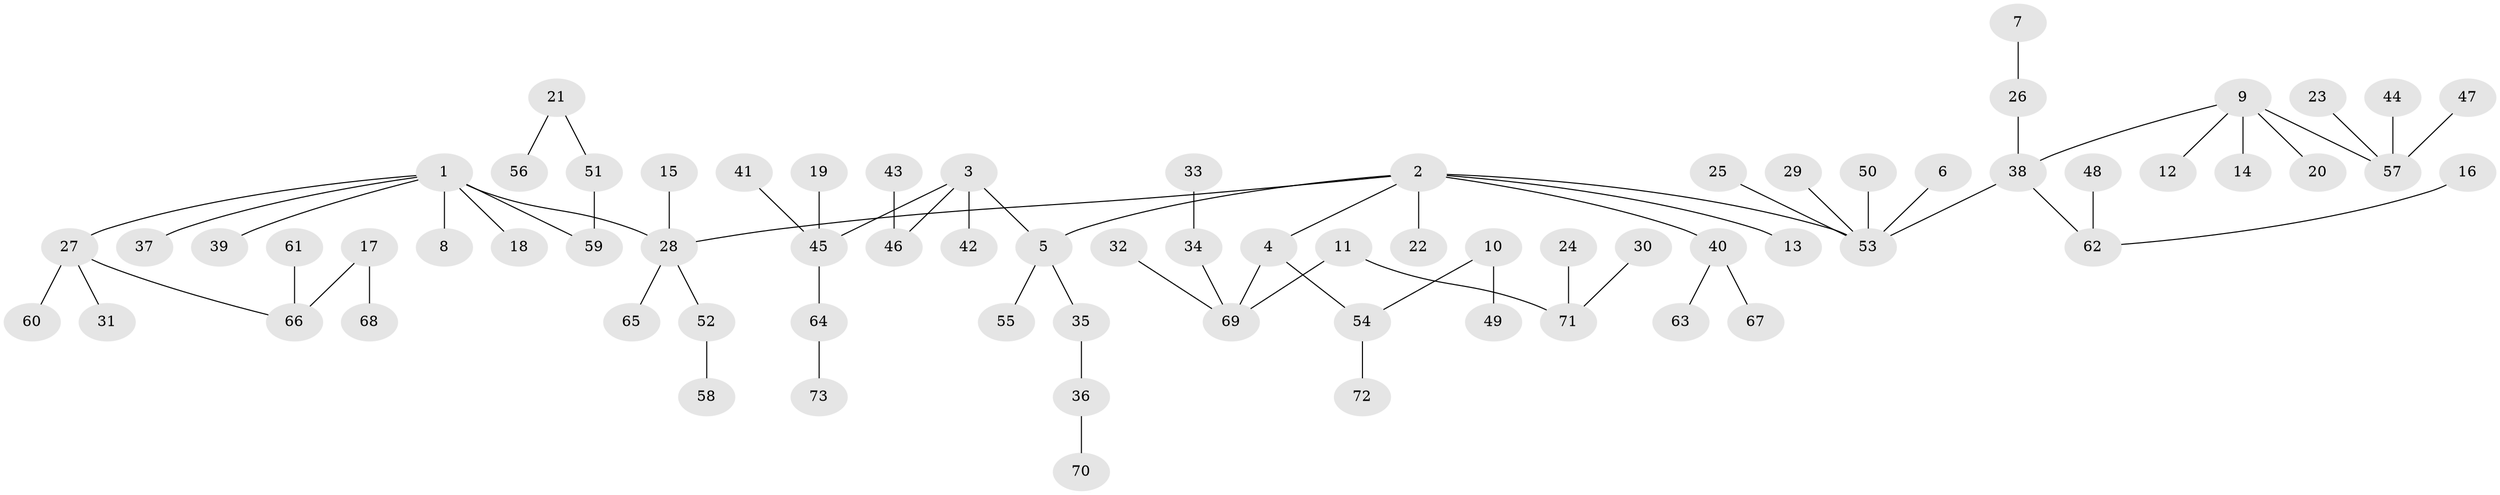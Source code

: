 // original degree distribution, {2: 0.2465753424657534, 5: 0.04794520547945205, 4: 0.04794520547945205, 6: 0.02054794520547945, 3: 0.13013698630136986, 7: 0.00684931506849315, 1: 0.5}
// Generated by graph-tools (version 1.1) at 2025/26/03/09/25 03:26:31]
// undirected, 73 vertices, 72 edges
graph export_dot {
graph [start="1"]
  node [color=gray90,style=filled];
  1;
  2;
  3;
  4;
  5;
  6;
  7;
  8;
  9;
  10;
  11;
  12;
  13;
  14;
  15;
  16;
  17;
  18;
  19;
  20;
  21;
  22;
  23;
  24;
  25;
  26;
  27;
  28;
  29;
  30;
  31;
  32;
  33;
  34;
  35;
  36;
  37;
  38;
  39;
  40;
  41;
  42;
  43;
  44;
  45;
  46;
  47;
  48;
  49;
  50;
  51;
  52;
  53;
  54;
  55;
  56;
  57;
  58;
  59;
  60;
  61;
  62;
  63;
  64;
  65;
  66;
  67;
  68;
  69;
  70;
  71;
  72;
  73;
  1 -- 8 [weight=1.0];
  1 -- 18 [weight=1.0];
  1 -- 27 [weight=1.0];
  1 -- 28 [weight=1.0];
  1 -- 37 [weight=1.0];
  1 -- 39 [weight=1.0];
  1 -- 59 [weight=1.0];
  2 -- 4 [weight=1.0];
  2 -- 5 [weight=1.0];
  2 -- 13 [weight=1.0];
  2 -- 22 [weight=1.0];
  2 -- 28 [weight=1.0];
  2 -- 40 [weight=1.0];
  2 -- 53 [weight=1.0];
  3 -- 5 [weight=1.0];
  3 -- 42 [weight=1.0];
  3 -- 45 [weight=1.0];
  3 -- 46 [weight=1.0];
  4 -- 54 [weight=1.0];
  4 -- 69 [weight=1.0];
  5 -- 35 [weight=1.0];
  5 -- 55 [weight=1.0];
  6 -- 53 [weight=1.0];
  7 -- 26 [weight=1.0];
  9 -- 12 [weight=1.0];
  9 -- 14 [weight=1.0];
  9 -- 20 [weight=1.0];
  9 -- 38 [weight=1.0];
  9 -- 57 [weight=1.0];
  10 -- 49 [weight=1.0];
  10 -- 54 [weight=1.0];
  11 -- 69 [weight=1.0];
  11 -- 71 [weight=1.0];
  15 -- 28 [weight=1.0];
  16 -- 62 [weight=1.0];
  17 -- 66 [weight=1.0];
  17 -- 68 [weight=1.0];
  19 -- 45 [weight=1.0];
  21 -- 51 [weight=1.0];
  21 -- 56 [weight=1.0];
  23 -- 57 [weight=1.0];
  24 -- 71 [weight=1.0];
  25 -- 53 [weight=1.0];
  26 -- 38 [weight=1.0];
  27 -- 31 [weight=1.0];
  27 -- 60 [weight=1.0];
  27 -- 66 [weight=1.0];
  28 -- 52 [weight=1.0];
  28 -- 65 [weight=1.0];
  29 -- 53 [weight=1.0];
  30 -- 71 [weight=1.0];
  32 -- 69 [weight=1.0];
  33 -- 34 [weight=1.0];
  34 -- 69 [weight=1.0];
  35 -- 36 [weight=1.0];
  36 -- 70 [weight=1.0];
  38 -- 53 [weight=1.0];
  38 -- 62 [weight=1.0];
  40 -- 63 [weight=1.0];
  40 -- 67 [weight=1.0];
  41 -- 45 [weight=1.0];
  43 -- 46 [weight=1.0];
  44 -- 57 [weight=1.0];
  45 -- 64 [weight=1.0];
  47 -- 57 [weight=1.0];
  48 -- 62 [weight=1.0];
  50 -- 53 [weight=1.0];
  51 -- 59 [weight=1.0];
  52 -- 58 [weight=1.0];
  54 -- 72 [weight=1.0];
  61 -- 66 [weight=1.0];
  64 -- 73 [weight=1.0];
}
